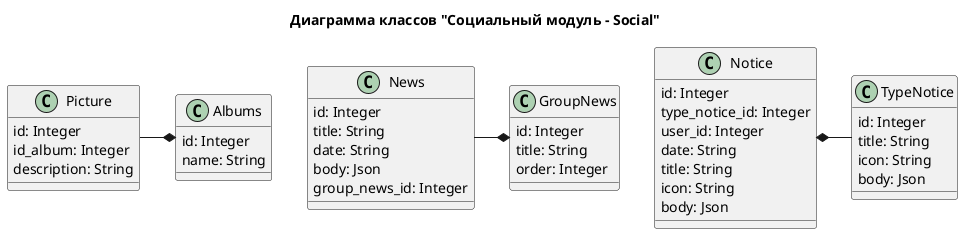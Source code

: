 @startuml Social

title "Диаграмма классов "Социальный модуль – Social""

class TypeNotice {
    '
    id: Integer
    title: String
    icon: String
    body: Json
}

class Notice {
    '
    id: Integer
    type_notice_id: Integer
    user_id: Integer
    date: String
    title: String
    icon: String
    body: Json
}

class GroupNews {
    '
    id: Integer
    title: String
    order: Integer
}

class News {
    '
    id: Integer
    title: String
    date: String
    body: Json
    group_news_id: Integer
}

class Albums {
    '
    id: Integer
    name: String
}

class Picture {
    '
    id: Integer
    id_album: Integer
    description: String
}


Notice *-right- TypeNotice
GroupNews *-left- News
Albums *-left- Picture

@enduml
